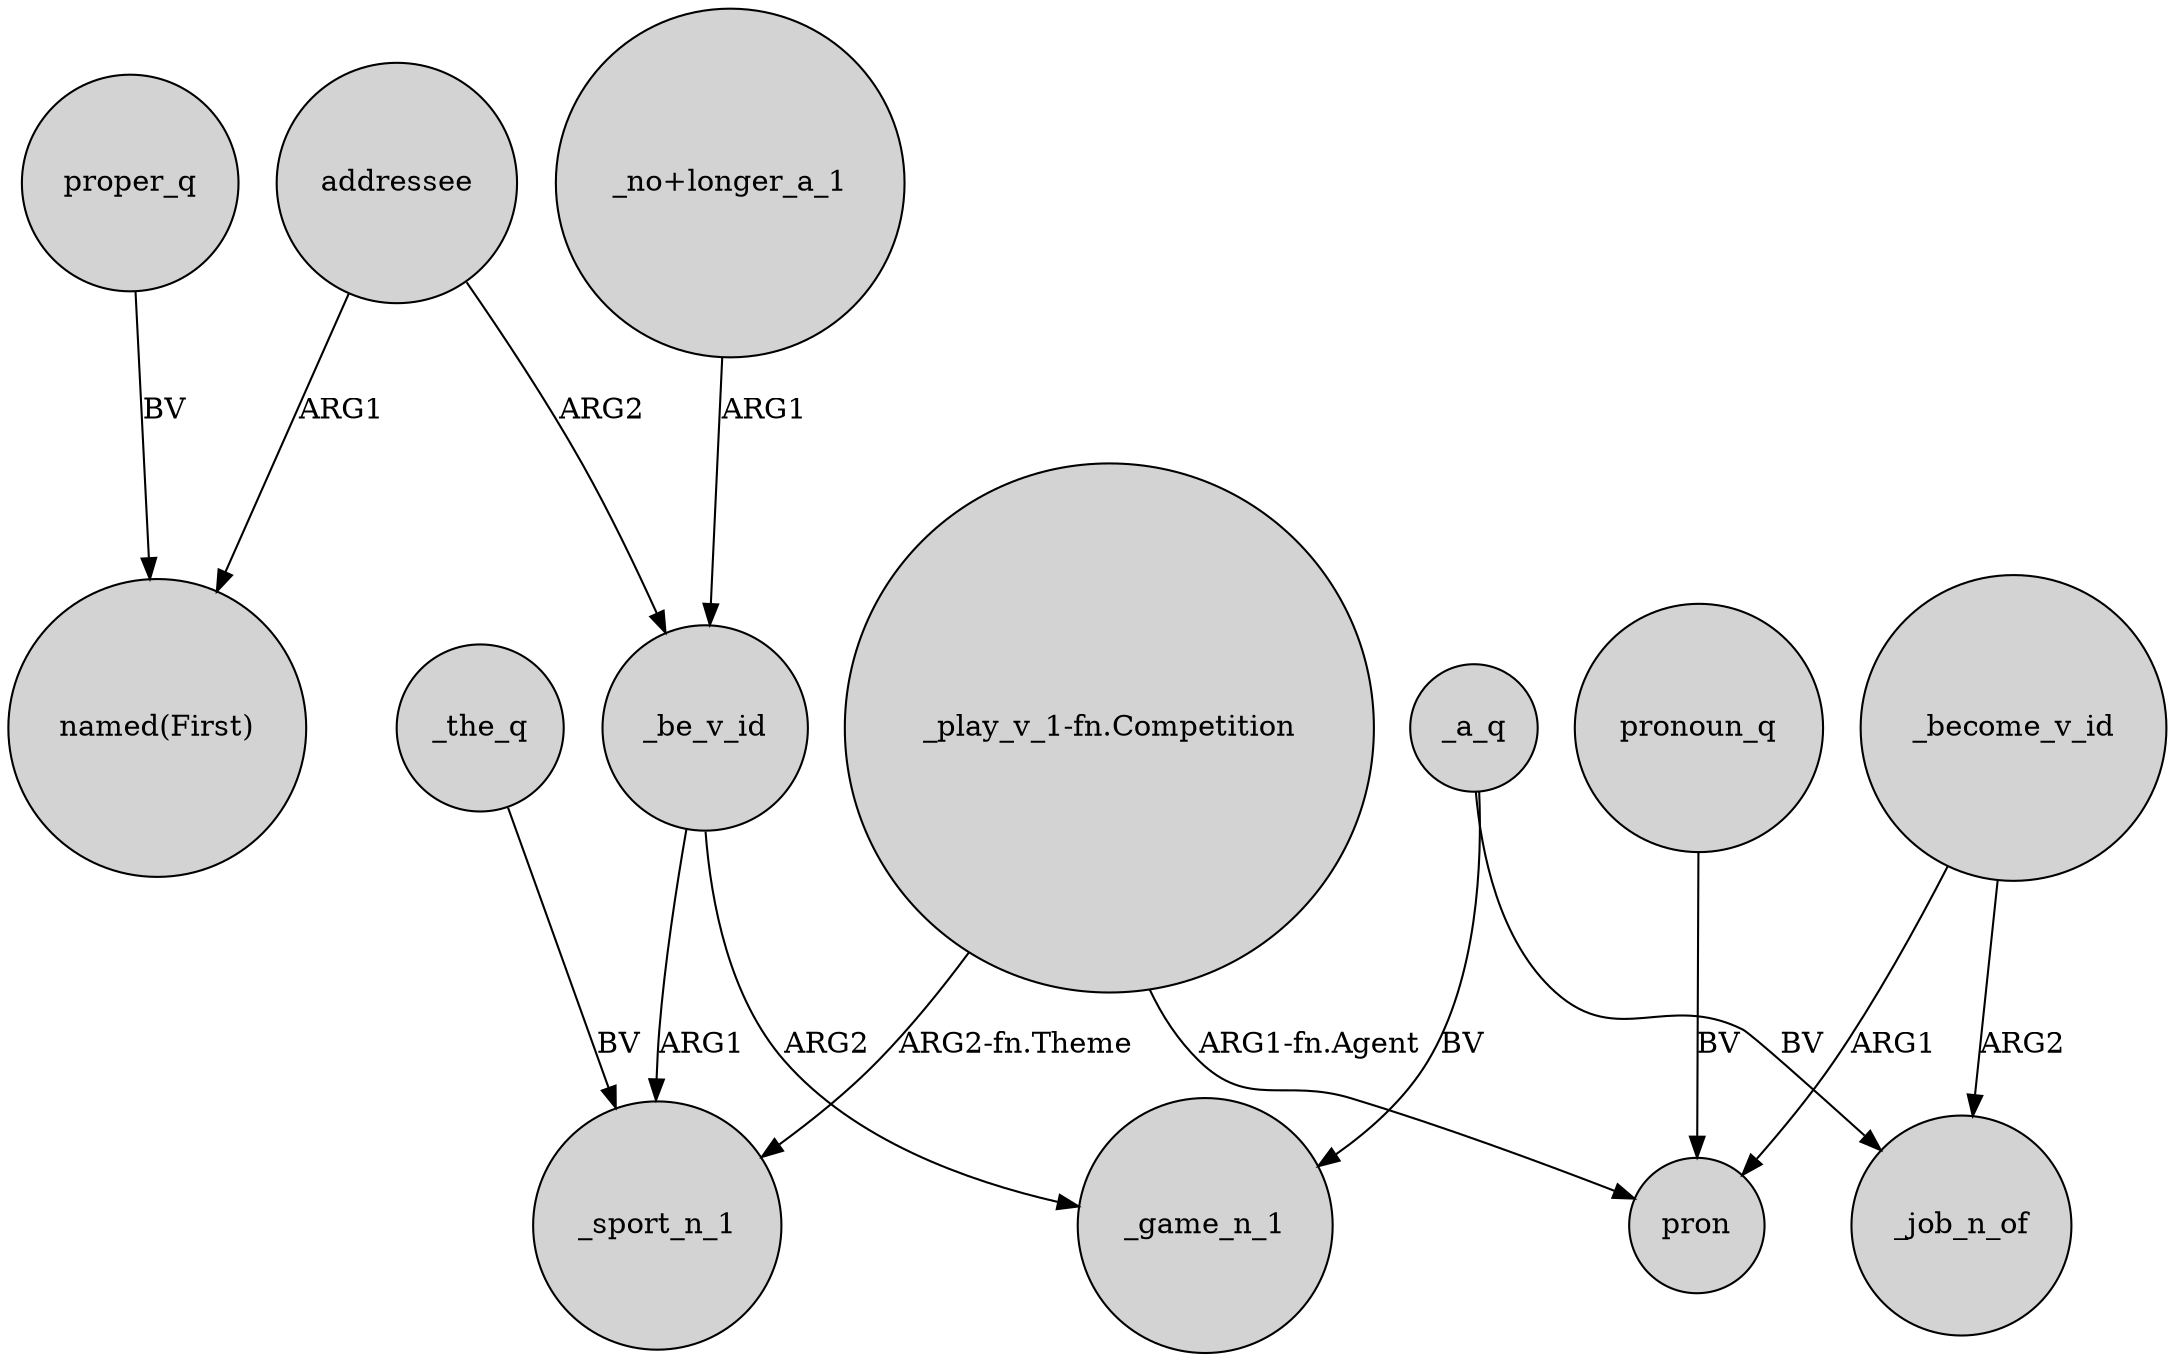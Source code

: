 digraph {
	node [shape=circle style=filled]
	proper_q -> "named(First)" [label=BV]
	addressee -> _be_v_id [label=ARG2]
	addressee -> "named(First)" [label=ARG1]
	_be_v_id -> _sport_n_1 [label=ARG1]
	_the_q -> _sport_n_1 [label=BV]
	"_play_v_1-fn.Competition" -> _sport_n_1 [label="ARG2-fn.Theme"]
	"_play_v_1-fn.Competition" -> pron [label="ARG1-fn.Agent"]
	"_no+longer_a_1" -> _be_v_id [label=ARG1]
	_a_q -> _game_n_1 [label=BV]
	_become_v_id -> _job_n_of [label=ARG2]
	_be_v_id -> _game_n_1 [label=ARG2]
	_become_v_id -> pron [label=ARG1]
	_a_q -> _job_n_of [label=BV]
	pronoun_q -> pron [label=BV]
}

